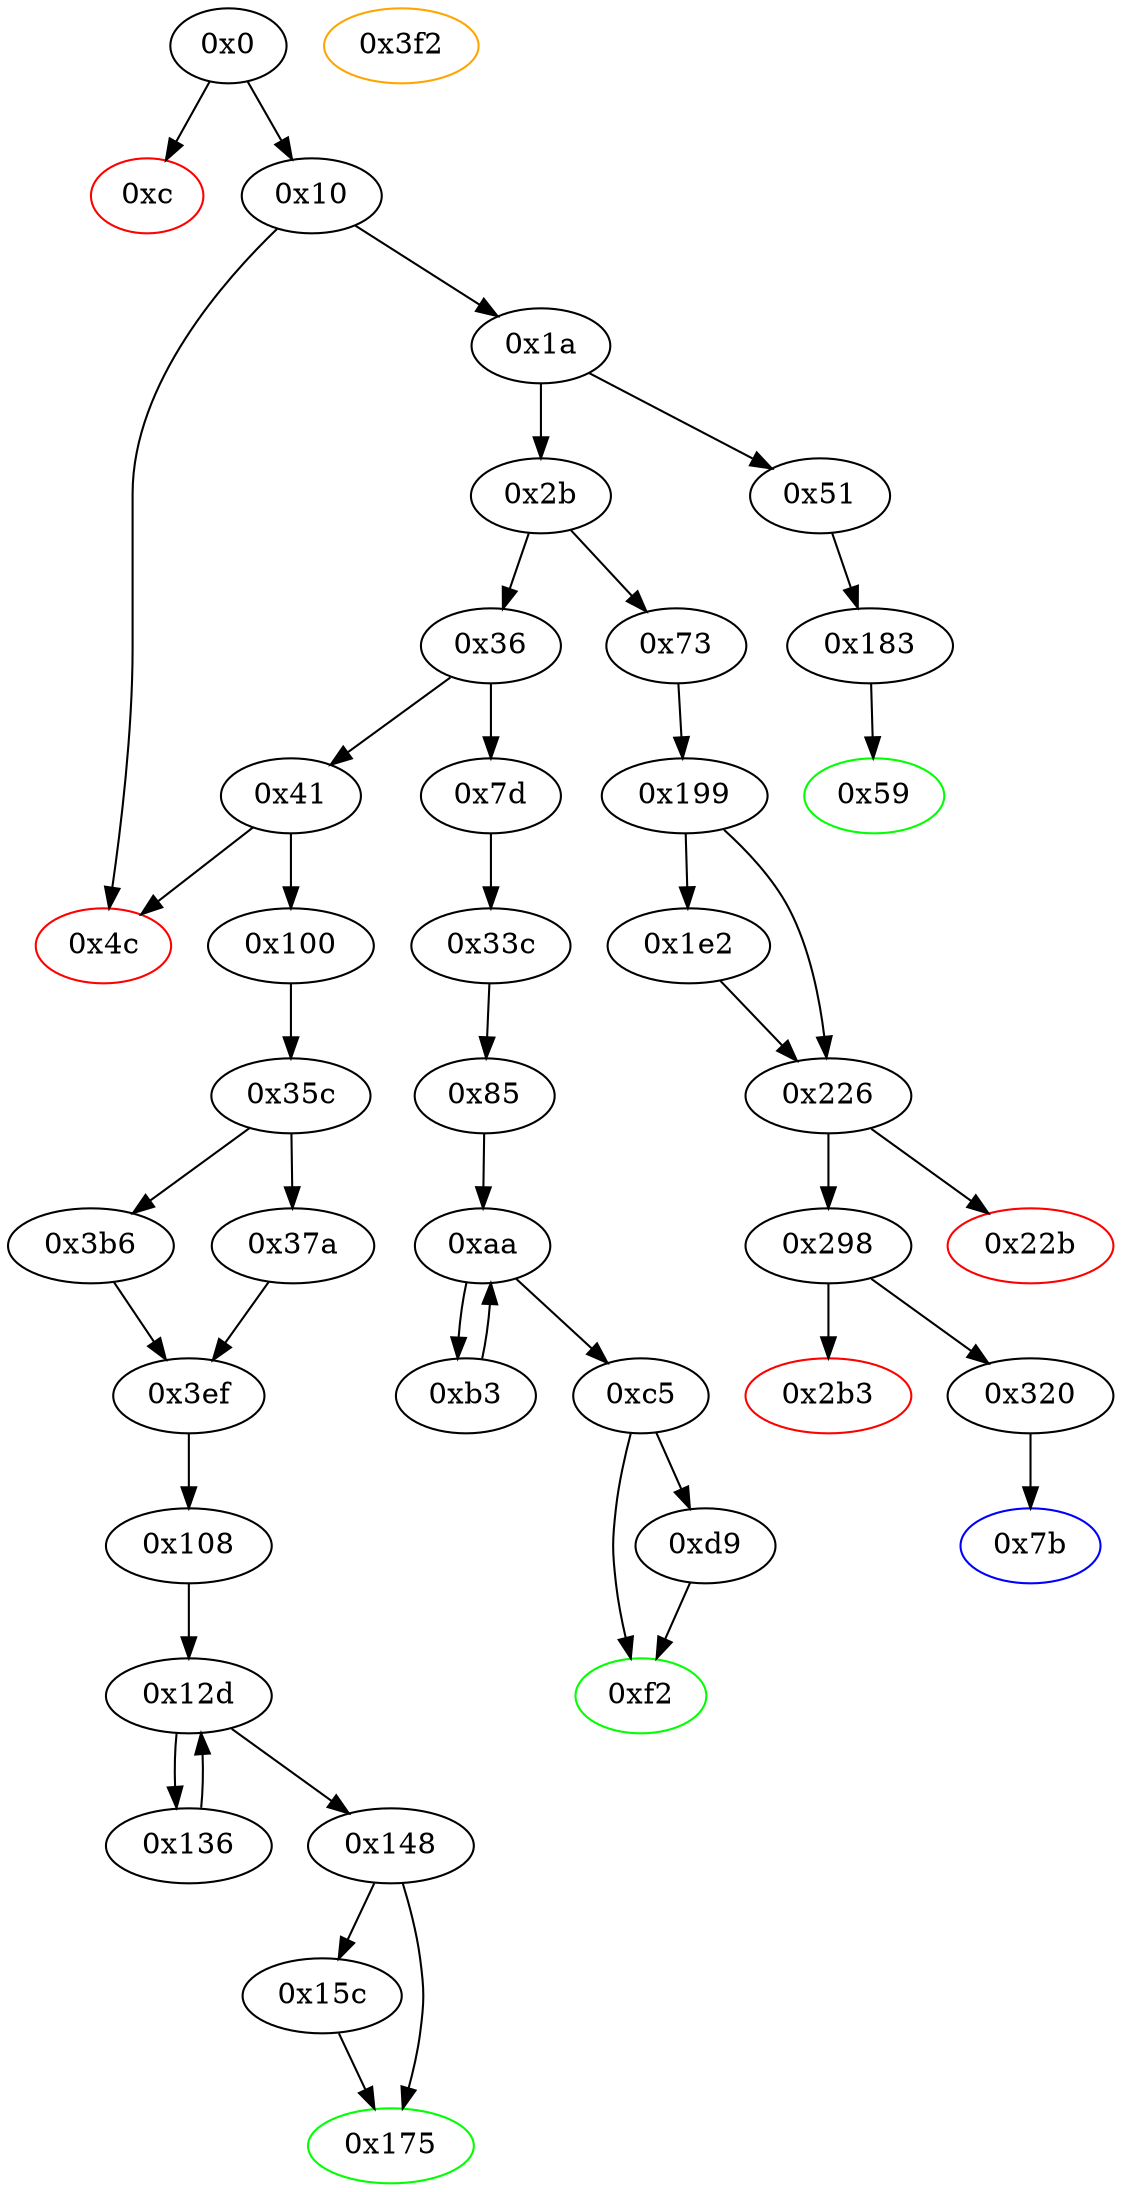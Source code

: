 strict digraph "" {
"0xd9" [fillcolor=white, id="0xd9", style=filled, tooltip="Block 0xd9\n[0xd9:0xf1]\n---\nPredecessors: [0xc5]\nSuccessors: [0xf2]\n---\n0xd9 DUP1\n0xda DUP3\n0xdb SUB\n0xdc DUP1\n0xdd MLOAD\n0xde PUSH1 0x1\n0xe0 DUP4\n0xe1 PUSH1 0x20\n0xe3 SUB\n0xe4 PUSH2 0x100\n0xe7 EXP\n0xe8 SUB\n0xe9 NOT\n0xea AND\n0xeb DUP2\n0xec MSTORE\n0xed PUSH1 0x20\n0xef ADD\n0xf0 SWAP2\n0xf1 POP\n---\n0xdb: V70 = SUB V65 V67\n0xdd: V71 = M[V70]\n0xde: V72 = 0x1\n0xe1: V73 = 0x20\n0xe3: V74 = SUB 0x20 V67\n0xe4: V75 = 0x100\n0xe7: V76 = EXP 0x100 V74\n0xe8: V77 = SUB V76 0x1\n0xe9: V78 = NOT V77\n0xea: V79 = AND V78 V71\n0xec: M[V70] = V79\n0xed: V80 = 0x20\n0xef: V81 = ADD 0x20 V70\n---\nEntry stack: [V13, V215, V45, V45, V65, V67]\nStack pops: 2\nStack additions: [V81, S0]\nExit stack: [V13, V215, V45, V45, V81, V67]\n\nDef sites:\nV13: {0x1a.0x1f}\nV215: {0x33c.0x341}\nV45: {0x85.0x88}\nV45: {0x85.0x88}\nV65: {0xc5.0xce}\nV67: {0xc5.0xd2}\n"];
"0x3ef" [fillcolor=white, id="0x3ef", style=filled, tooltip="Block 0x3ef\n[0x3ef:0x3f1]\n---\nPredecessors: [0x37a, 0x3b6]\nSuccessors: [0x108]\n---\n0x3ef JUMPDEST\n0x3f0 SWAP1\n0x3f1 JUMP\n---\n0x3ef: JUMPDEST \n0x3f1: JUMP 0x108\n---\nEntry stack: [V13, 0x108, S0]\nStack pops: 2\nStack additions: [S0]\nExit stack: [V13, S0]\n\nDef sites:\nV13: {0x1a.0x1f}\n0x108: {0x100.0x101}\nS0: {0x37a.0x37c, 0x3b6.0x3b9}\n"];
"0x51" [fillcolor=white, id="0x51", style=filled, tooltip="Block 0x51\n[0x51:0x58]\n---\nPredecessors: [0x1a]\nSuccessors: [0x183]\n---\n0x51 JUMPDEST\n0x52 PUSH2 0x59\n0x55 PUSH2 0x183\n0x58 JUMP\n---\n0x51: JUMPDEST \n0x52: V27 = 0x59\n0x55: V28 = 0x183\n0x58: JUMP 0x183\n---\nEntry stack: [V13]\nStack pops: 0\nStack additions: [0x59]\nExit stack: [V13, 0x59]\n\nDef sites:\nV13: {0x1a.0x1f}\n"];
"0x15c" [fillcolor=white, id="0x15c", style=filled, tooltip="Block 0x15c\n[0x15c:0x174]\n---\nPredecessors: [0x148]\nSuccessors: [0x175]\n---\n0x15c DUP1\n0x15d DUP3\n0x15e SUB\n0x15f DUP1\n0x160 MLOAD\n0x161 PUSH1 0x1\n0x163 DUP4\n0x164 PUSH1 0x20\n0x166 SUB\n0x167 PUSH2 0x100\n0x16a EXP\n0x16b SUB\n0x16c NOT\n0x16d AND\n0x16e DUP2\n0x16f MSTORE\n0x170 PUSH1 0x20\n0x172 ADD\n0x173 SWAP2\n0x174 POP\n---\n0x15e: V113 = SUB V108 V110\n0x160: V114 = M[V113]\n0x161: V115 = 0x1\n0x164: V116 = 0x20\n0x166: V117 = SUB 0x20 V110\n0x167: V118 = 0x100\n0x16a: V119 = EXP 0x100 V117\n0x16b: V120 = SUB V119 0x1\n0x16c: V121 = NOT V120\n0x16d: V122 = AND V121 V114\n0x16f: M[V113] = V122\n0x170: V123 = 0x20\n0x172: V124 = ADD 0x20 V113\n---\nEntry stack: [V13, S4, V88, V88, V108, V110]\nStack pops: 2\nStack additions: [V124, S0]\nExit stack: [V13, S4, V88, V88, V124, V110]\n\nDef sites:\nV13: {0x1a.0x1f}\nS4: {0x37a.0x37c, 0x3b6.0x3b9}\nV88: {0x108.0x10b}\nV88: {0x108.0x10b}\nV108: {0x148.0x151}\nV110: {0x148.0x155}\n"];
"0x175" [color=green, fillcolor=white, id="0x175", style=filled, tooltip="Block 0x175\n[0x175:0x182]\n---\nPredecessors: [0x148, 0x15c]\nSuccessors: []\n---\n0x175 JUMPDEST\n0x176 POP\n0x177 SWAP3\n0x178 POP\n0x179 POP\n0x17a POP\n0x17b PUSH1 0x40\n0x17d MLOAD\n0x17e DUP1\n0x17f SWAP2\n0x180 SUB\n0x181 SWAP1\n0x182 RETURN\n---\n0x175: JUMPDEST \n0x17b: V125 = 0x40\n0x17d: V126 = M[0x40]\n0x180: V127 = SUB S1 V126\n0x182: RETURN V126 V127\n---\nEntry stack: [V13, S4, V88, V88, S1, V110]\nStack pops: 5\nStack additions: []\nExit stack: [V13]\n\nDef sites:\nV13: {0x1a.0x1f}\nS4: {0x37a.0x37c, 0x3b6.0x3b9}\nV88: {0x108.0x10b}\nV88: {0x108.0x10b}\nS1: {0x148.0x151, 0x15c.0x172}\nV110: {0x148.0x155}\n"];
"0x108" [fillcolor=white, id="0x108", style=filled, tooltip="Block 0x108\n[0x108:0x12c]\n---\nPredecessors: [0x3ef]\nSuccessors: [0x12d]\n---\n0x108 JUMPDEST\n0x109 PUSH1 0x40\n0x10b MLOAD\n0x10c DUP1\n0x10d DUP1\n0x10e PUSH1 0x20\n0x110 ADD\n0x111 DUP3\n0x112 DUP2\n0x113 SUB\n0x114 DUP3\n0x115 MSTORE\n0x116 DUP4\n0x117 DUP2\n0x118 DUP2\n0x119 MLOAD\n0x11a DUP2\n0x11b MSTORE\n0x11c PUSH1 0x20\n0x11e ADD\n0x11f SWAP2\n0x120 POP\n0x121 DUP1\n0x122 MLOAD\n0x123 SWAP1\n0x124 PUSH1 0x20\n0x126 ADD\n0x127 SWAP1\n0x128 DUP1\n0x129 DUP4\n0x12a DUP4\n0x12b PUSH1 0x0\n---\n0x108: JUMPDEST \n0x109: V87 = 0x40\n0x10b: V88 = M[0x40]\n0x10e: V89 = 0x20\n0x110: V90 = ADD 0x20 V88\n0x113: V91 = SUB V90 V88\n0x115: M[V88] = V91\n0x119: V92 = M[S0]\n0x11b: M[V90] = V92\n0x11c: V93 = 0x20\n0x11e: V94 = ADD 0x20 V90\n0x122: V95 = M[S0]\n0x124: V96 = 0x20\n0x126: V97 = ADD 0x20 S0\n0x12b: V98 = 0x0\n---\nEntry stack: [V13, S0]\nStack pops: 1\nStack additions: [S0, V88, V88, V94, V97, V95, V95, V94, V97, 0x0]\nExit stack: [V13, S0, V88, V88, V94, V97, V95, V95, V94, V97, 0x0]\n\nDef sites:\nV13: {0x1a.0x1f}\nS0: {0x37a.0x37c, 0x3b6.0x3b9}\n"];
"0x320" [fillcolor=white, id="0x320", style=filled, tooltip="Block 0x320\n[0x320:0x33b]\n---\nPredecessors: [0x298]\nSuccessors: [0x7b]\n---\n0x320 JUMPDEST\n0x321 PUSH1 0x0\n0x323 DUP1\n0x324 PUSH1 0x0\n0x326 PUSH2 0x100\n0x329 EXP\n0x32a DUP2\n0x32b SLOAD\n0x32c DUP2\n0x32d PUSH1 0xff\n0x32f MUL\n0x330 NOT\n0x331 AND\n0x332 SWAP1\n0x333 DUP4\n0x334 ISZERO\n0x335 ISZERO\n0x336 MUL\n0x337 OR\n0x338 SWAP1\n0x339 SSTORE\n0x33a POP\n0x33b JUMP\n---\n0x320: JUMPDEST \n0x321: V200 = 0x0\n0x324: V201 = 0x0\n0x326: V202 = 0x100\n0x329: V203 = EXP 0x100 0x0\n0x32b: V204 = S[0x0]\n0x32d: V205 = 0xff\n0x32f: V206 = MUL 0xff 0x1\n0x330: V207 = NOT 0xff\n0x331: V208 = AND 0xffffffffffffffffffffffffffffffffffffffffffffffffffffffffffffff00 V204\n0x334: V209 = ISZERO 0x0\n0x335: V210 = ISZERO 0x1\n0x336: V211 = MUL 0x0 0x1\n0x337: V212 = OR 0x0 V208\n0x339: S[0x0] = V212\n0x33b: JUMP 0x7b\n---\nEntry stack: [V13, 0x7b]\nStack pops: 1\nStack additions: []\nExit stack: [V13]\n\nDef sites:\nV13: {0x1a.0x1f}\n0x7b: {0x73.0x74}\n"];
"0x59" [color=green, fillcolor=white, id="0x59", style=filled, tooltip="Block 0x59\n[0x59:0x72]\n---\nPredecessors: [0x183]\nSuccessors: []\n---\n0x59 JUMPDEST\n0x5a PUSH1 0x40\n0x5c MLOAD\n0x5d DUP1\n0x5e DUP3\n0x5f ISZERO\n0x60 ISZERO\n0x61 ISZERO\n0x62 ISZERO\n0x63 DUP2\n0x64 MSTORE\n0x65 PUSH1 0x20\n0x67 ADD\n0x68 SWAP2\n0x69 POP\n0x6a POP\n0x6b PUSH1 0x40\n0x6d MLOAD\n0x6e DUP1\n0x6f SWAP2\n0x70 SUB\n0x71 SWAP1\n0x72 RETURN\n---\n0x59: JUMPDEST \n0x5a: V29 = 0x40\n0x5c: V30 = M[0x40]\n0x5f: V31 = ISZERO V135\n0x60: V32 = ISZERO V31\n0x61: V33 = ISZERO V32\n0x62: V34 = ISZERO V33\n0x64: M[V30] = V34\n0x65: V35 = 0x20\n0x67: V36 = ADD 0x20 V30\n0x6b: V37 = 0x40\n0x6d: V38 = M[0x40]\n0x70: V39 = SUB V36 V38\n0x72: RETURN V38 V39\n---\nEntry stack: [V13, V135]\nStack pops: 1\nStack additions: []\nExit stack: [V13]\n\nDef sites:\nV13: {0x1a.0x1f}\nV135: {0x183.0x194}\n"];
"0x183" [fillcolor=white, id="0x183", style=filled, tooltip="Block 0x183\n[0x183:0x198]\n---\nPredecessors: [0x51]\nSuccessors: [0x59]\n---\n0x183 JUMPDEST\n0x184 PUSH1 0x0\n0x186 DUP1\n0x187 PUSH1 0x0\n0x189 SWAP1\n0x18a SLOAD\n0x18b SWAP1\n0x18c PUSH2 0x100\n0x18f EXP\n0x190 SWAP1\n0x191 DIV\n0x192 PUSH1 0xff\n0x194 AND\n0x195 SWAP1\n0x196 POP\n0x197 SWAP1\n0x198 JUMP\n---\n0x183: JUMPDEST \n0x184: V128 = 0x0\n0x187: V129 = 0x0\n0x18a: V130 = S[0x0]\n0x18c: V131 = 0x100\n0x18f: V132 = EXP 0x100 0x0\n0x191: V133 = DIV V130 0x1\n0x192: V134 = 0xff\n0x194: V135 = AND 0xff V133\n0x198: JUMP 0x59\n---\nEntry stack: [V13, 0x59]\nStack pops: 1\nStack additions: [V135]\nExit stack: [V13, V135]\n\nDef sites:\nV13: {0x1a.0x1f}\n0x59: {0x51.0x52}\n"];
"0x73" [fillcolor=white, id="0x73", style=filled, tooltip="Block 0x73\n[0x73:0x7a]\n---\nPredecessors: [0x2b]\nSuccessors: [0x199]\n---\n0x73 JUMPDEST\n0x74 PUSH2 0x7b\n0x77 PUSH2 0x199\n0x7a JUMP\n---\n0x73: JUMPDEST \n0x74: V40 = 0x7b\n0x77: V41 = 0x199\n0x7a: JUMP 0x199\n---\nEntry stack: [V13]\nStack pops: 0\nStack additions: [0x7b]\nExit stack: [V13, 0x7b]\n\nDef sites:\nV13: {0x1a.0x1f}\n"];
"0x35c" [fillcolor=white, id="0x35c", style=filled, tooltip="Block 0x35c\n[0x35c:0x379]\n---\nPredecessors: [0x100]\nSuccessors: [0x37a, 0x3b6]\n---\n0x35c JUMPDEST\n0x35d PUSH1 0x60\n0x35f PUSH1 0x0\n0x361 ISZERO\n0x362 ISZERO\n0x363 PUSH1 0x0\n0x365 DUP1\n0x366 SWAP1\n0x367 SLOAD\n0x368 SWAP1\n0x369 PUSH2 0x100\n0x36c EXP\n0x36d SWAP1\n0x36e DIV\n0x36f PUSH1 0xff\n0x371 AND\n0x372 ISZERO\n0x373 ISZERO\n0x374 EQ\n0x375 ISZERO\n0x376 PUSH2 0x3b6\n0x379 JUMPI\n---\n0x35c: JUMPDEST \n0x35d: V224 = 0x60\n0x35f: V225 = 0x0\n0x361: V226 = ISZERO 0x0\n0x362: V227 = ISZERO 0x1\n0x363: V228 = 0x0\n0x367: V229 = S[0x0]\n0x369: V230 = 0x100\n0x36c: V231 = EXP 0x100 0x0\n0x36e: V232 = DIV V229 0x1\n0x36f: V233 = 0xff\n0x371: V234 = AND 0xff V232\n0x372: V235 = ISZERO V234\n0x373: V236 = ISZERO V235\n0x374: V237 = EQ V236 0x0\n0x375: V238 = ISZERO V237\n0x376: V239 = 0x3b6\n0x379: JUMPI 0x3b6 V238\n---\nEntry stack: [V13, 0x108]\nStack pops: 0\nStack additions: [0x60]\nExit stack: [V13, 0x108, 0x60]\n\nDef sites:\nV13: {0x1a.0x1f}\n0x108: {0x100.0x101}\n"];
"0xaa" [fillcolor=white, id="0xaa", style=filled, tooltip="Block 0xaa\n[0xaa:0xb2]\n---\nPredecessors: [0x85, 0xb3]\nSuccessors: [0xb3, 0xc5]\n---\n0xaa JUMPDEST\n0xab DUP4\n0xac DUP2\n0xad LT\n0xae ISZERO\n0xaf PUSH2 0xc5\n0xb2 JUMPI\n---\n0xaa: JUMPDEST \n0xad: V56 = LT S0 V52\n0xae: V57 = ISZERO V56\n0xaf: V58 = 0xc5\n0xb2: JUMPI 0xc5 V57\n---\nEntry stack: [V13, V215, V45, V45, V51, V54, V52, V52, V51, V54, S0]\nStack pops: 4\nStack additions: [S3, S2, S1, S0]\nExit stack: [V13, V215, V45, V45, V51, V54, V52, V52, V51, V54, S0]\n\nDef sites:\nV13: {0x1a.0x1f}\nV215: {0x33c.0x341}\nV45: {0x85.0x88}\nV45: {0x85.0x88}\nV51: {0x85.0x9b}\nV54: {0x85.0xa3}\nV52: {0x85.0x9f}\nV52: {0x85.0x9f}\nV51: {0x85.0x9b}\nV54: {0x85.0xa3}\nS0: {0xb3.0xbe, 0x85.0xa8}\n"];
"0xc" [color=red, fillcolor=white, id="0xc", style=filled, tooltip="Block 0xc\n[0xc:0xf]\n---\nPredecessors: [0x0]\nSuccessors: []\n---\n0xc PUSH1 0x0\n0xe DUP1\n0xf REVERT\n---\n0xc: V5 = 0x0\n0xf: REVERT 0x0 0x0\n---\nEntry stack: [V2]\nStack pops: 0\nStack additions: []\nExit stack: [V2]\n\nDef sites:\nV2: {0x0.0x5}\n"];
"0x10" [fillcolor=white, id="0x10", style=filled, tooltip="Block 0x10\n[0x10:0x19]\n---\nPredecessors: [0x0]\nSuccessors: [0x1a, 0x4c]\n---\n0x10 JUMPDEST\n0x11 POP\n0x12 PUSH1 0x4\n0x14 CALLDATASIZE\n0x15 LT\n0x16 PUSH2 0x4c\n0x19 JUMPI\n---\n0x10: JUMPDEST \n0x12: V6 = 0x4\n0x14: V7 = CALLDATASIZE\n0x15: V8 = LT V7 0x4\n0x16: V9 = 0x4c\n0x19: JUMPI 0x4c V8\n---\nEntry stack: [V2]\nStack pops: 1\nStack additions: []\nExit stack: []\n\nDef sites:\nV2: {0x0.0x5}\n"];
"0x7b" [color=blue, fillcolor=white, id="0x7b", style=filled, tooltip="Block 0x7b\n[0x7b:0x7c]\n---\nPredecessors: [0x320]\nSuccessors: []\n---\n0x7b JUMPDEST\n0x7c STOP\n---\n0x7b: JUMPDEST \n0x7c: STOP \n---\nEntry stack: [V13]\nStack pops: 0\nStack additions: []\nExit stack: [V13]\n\nDef sites:\nV13: {0x1a.0x1f}\n"];
"0x148" [fillcolor=white, id="0x148", style=filled, tooltip="Block 0x148\n[0x148:0x15b]\n---\nPredecessors: [0x12d]\nSuccessors: [0x15c, 0x175]\n---\n0x148 JUMPDEST\n0x149 POP\n0x14a POP\n0x14b POP\n0x14c POP\n0x14d SWAP1\n0x14e POP\n0x14f SWAP1\n0x150 DUP2\n0x151 ADD\n0x152 SWAP1\n0x153 PUSH1 0x1f\n0x155 AND\n0x156 DUP1\n0x157 ISZERO\n0x158 PUSH2 0x175\n0x15b JUMPI\n---\n0x148: JUMPDEST \n0x151: V108 = ADD V95 V94\n0x153: V109 = 0x1f\n0x155: V110 = AND 0x1f V95\n0x157: V111 = ISZERO V110\n0x158: V112 = 0x175\n0x15b: JUMPI 0x175 V111\n---\nEntry stack: [V13, S9, V88, V88, V94, V97, V95, V95, V94, V97, S0]\nStack pops: 7\nStack additions: [V108, V110]\nExit stack: [V13, S9, V88, V88, V108, V110]\n\nDef sites:\nV13: {0x1a.0x1f}\nS9: {0x37a.0x37c, 0x3b6.0x3b9}\nV88: {0x108.0x10b}\nV88: {0x108.0x10b}\nV94: {0x108.0x11e}\nV97: {0x108.0x126}\nV95: {0x108.0x122}\nV95: {0x108.0x122}\nV94: {0x108.0x11e}\nV97: {0x108.0x126}\nS0: {0x108.0x12b, 0x136.0x141}\n"];
"0xc5" [fillcolor=white, id="0xc5", style=filled, tooltip="Block 0xc5\n[0xc5:0xd8]\n---\nPredecessors: [0xaa]\nSuccessors: [0xd9, 0xf2]\n---\n0xc5 JUMPDEST\n0xc6 POP\n0xc7 POP\n0xc8 POP\n0xc9 POP\n0xca SWAP1\n0xcb POP\n0xcc SWAP1\n0xcd DUP2\n0xce ADD\n0xcf SWAP1\n0xd0 PUSH1 0x1f\n0xd2 AND\n0xd3 DUP1\n0xd4 ISZERO\n0xd5 PUSH2 0xf2\n0xd8 JUMPI\n---\n0xc5: JUMPDEST \n0xce: V65 = ADD V52 V51\n0xd0: V66 = 0x1f\n0xd2: V67 = AND 0x1f V52\n0xd4: V68 = ISZERO V67\n0xd5: V69 = 0xf2\n0xd8: JUMPI 0xf2 V68\n---\nEntry stack: [V13, V215, V45, V45, V51, V54, V52, V52, V51, V54, S0]\nStack pops: 7\nStack additions: [V65, V67]\nExit stack: [V13, V215, V45, V45, V65, V67]\n\nDef sites:\nV13: {0x1a.0x1f}\nV215: {0x33c.0x341}\nV45: {0x85.0x88}\nV45: {0x85.0x88}\nV51: {0x85.0x9b}\nV54: {0x85.0xa3}\nV52: {0x85.0x9f}\nV52: {0x85.0x9f}\nV51: {0x85.0x9b}\nV54: {0x85.0xa3}\nS0: {0xb3.0xbe, 0x85.0xa8}\n"];
"0x100" [fillcolor=white, id="0x100", style=filled, tooltip="Block 0x100\n[0x100:0x107]\n---\nPredecessors: [0x41]\nSuccessors: [0x35c]\n---\n0x100 JUMPDEST\n0x101 PUSH2 0x108\n0x104 PUSH2 0x35c\n0x107 JUMP\n---\n0x100: JUMPDEST \n0x101: V85 = 0x108\n0x104: V86 = 0x35c\n0x107: JUMP 0x35c\n---\nEntry stack: [V13]\nStack pops: 0\nStack additions: [0x108]\nExit stack: [V13, 0x108]\n\nDef sites:\nV13: {0x1a.0x1f}\n"];
"0x22b" [color=red, fillcolor=white, id="0x22b", style=filled, tooltip="Block 0x22b\n[0x22b:0x297]\n---\nPredecessors: [0x226]\nSuccessors: []\n---\n0x22b PUSH1 0x40\n0x22d MLOAD\n0x22e PUSH32 0x8c379a000000000000000000000000000000000000000000000000000000000\n0x24f DUP2\n0x250 MSTORE\n0x251 PUSH1 0x4\n0x253 ADD\n0x254 DUP1\n0x255 DUP1\n0x256 PUSH1 0x20\n0x258 ADD\n0x259 DUP3\n0x25a DUP2\n0x25b SUB\n0x25c DUP3\n0x25d MSTORE\n0x25e PUSH1 0x18\n0x260 DUP2\n0x261 MSTORE\n0x262 PUSH1 0x20\n0x264 ADD\n0x265 DUP1\n0x266 PUSH32 0x63616c6c6572206e6f7420726f7373206f7220616d65656e0000000000000000\n0x287 DUP2\n0x288 MSTORE\n0x289 POP\n0x28a PUSH1 0x20\n0x28c ADD\n0x28d SWAP2\n0x28e POP\n0x28f POP\n0x290 PUSH1 0x40\n0x292 MLOAD\n0x293 DUP1\n0x294 SWAP2\n0x295 SUB\n0x296 SWAP1\n0x297 REVERT\n---\n0x22b: V152 = 0x40\n0x22d: V153 = M[0x40]\n0x22e: V154 = 0x8c379a000000000000000000000000000000000000000000000000000000000\n0x250: M[V153] = 0x8c379a000000000000000000000000000000000000000000000000000000000\n0x251: V155 = 0x4\n0x253: V156 = ADD 0x4 V153\n0x256: V157 = 0x20\n0x258: V158 = ADD 0x20 V156\n0x25b: V159 = SUB V158 V156\n0x25d: M[V156] = V159\n0x25e: V160 = 0x18\n0x261: M[V158] = 0x18\n0x262: V161 = 0x20\n0x264: V162 = ADD 0x20 V158\n0x266: V163 = 0x63616c6c6572206e6f7420726f7373206f7220616d65656e0000000000000000\n0x288: M[V162] = 0x63616c6c6572206e6f7420726f7373206f7220616d65656e0000000000000000\n0x28a: V164 = 0x20\n0x28c: V165 = ADD 0x20 V162\n0x290: V166 = 0x40\n0x292: V167 = M[0x40]\n0x295: V168 = SUB V165 V167\n0x297: REVERT V167 V168\n---\nEntry stack: [V13, 0x7b]\nStack pops: 0\nStack additions: []\nExit stack: [V13, 0x7b]\n\nDef sites:\nV13: {0x1a.0x1f}\n0x7b: {0x73.0x74}\n"];
"0x7d" [fillcolor=white, id="0x7d", style=filled, tooltip="Block 0x7d\n[0x7d:0x84]\n---\nPredecessors: [0x36]\nSuccessors: [0x33c]\n---\n0x7d JUMPDEST\n0x7e PUSH2 0x85\n0x81 PUSH2 0x33c\n0x84 JUMP\n---\n0x7d: JUMPDEST \n0x7e: V42 = 0x85\n0x81: V43 = 0x33c\n0x84: JUMP 0x33c\n---\nEntry stack: [V13]\nStack pops: 0\nStack additions: [0x85]\nExit stack: [V13, 0x85]\n\nDef sites:\nV13: {0x1a.0x1f}\n"];
"0xf2" [color=green, fillcolor=white, id="0xf2", style=filled, tooltip="Block 0xf2\n[0xf2:0xff]\n---\nPredecessors: [0xc5, 0xd9]\nSuccessors: []\n---\n0xf2 JUMPDEST\n0xf3 POP\n0xf4 SWAP3\n0xf5 POP\n0xf6 POP\n0xf7 POP\n0xf8 PUSH1 0x40\n0xfa MLOAD\n0xfb DUP1\n0xfc SWAP2\n0xfd SUB\n0xfe SWAP1\n0xff RETURN\n---\n0xf2: JUMPDEST \n0xf8: V82 = 0x40\n0xfa: V83 = M[0x40]\n0xfd: V84 = SUB S1 V83\n0xff: RETURN V83 V84\n---\nEntry stack: [V13, V215, V45, V45, S1, V67]\nStack pops: 5\nStack additions: []\nExit stack: [V13]\n\nDef sites:\nV13: {0x1a.0x1f}\nV215: {0x33c.0x341}\nV45: {0x85.0x88}\nV45: {0x85.0x88}\nS1: {0xd9.0xef, 0xc5.0xce}\nV67: {0xc5.0xd2}\n"];
"0x2b" [fillcolor=white, id="0x2b", style=filled, tooltip="Block 0x2b\n[0x2b:0x35]\n---\nPredecessors: [0x1a]\nSuccessors: [0x36, 0x73]\n---\n0x2b DUP1\n0x2c PUSH4 0x787d5225\n0x31 EQ\n0x32 PUSH2 0x73\n0x35 JUMPI\n---\n0x2c: V17 = 0x787d5225\n0x31: V18 = EQ 0x787d5225 V13\n0x32: V19 = 0x73\n0x35: JUMPI 0x73 V18\n---\nEntry stack: [V13]\nStack pops: 1\nStack additions: [S0]\nExit stack: [V13]\n\nDef sites:\nV13: {0x1a.0x1f}\n"];
"0x85" [fillcolor=white, id="0x85", style=filled, tooltip="Block 0x85\n[0x85:0xa9]\n---\nPredecessors: [0x33c]\nSuccessors: [0xaa]\n---\n0x85 JUMPDEST\n0x86 PUSH1 0x40\n0x88 MLOAD\n0x89 DUP1\n0x8a DUP1\n0x8b PUSH1 0x20\n0x8d ADD\n0x8e DUP3\n0x8f DUP2\n0x90 SUB\n0x91 DUP3\n0x92 MSTORE\n0x93 DUP4\n0x94 DUP2\n0x95 DUP2\n0x96 MLOAD\n0x97 DUP2\n0x98 MSTORE\n0x99 PUSH1 0x20\n0x9b ADD\n0x9c SWAP2\n0x9d POP\n0x9e DUP1\n0x9f MLOAD\n0xa0 SWAP1\n0xa1 PUSH1 0x20\n0xa3 ADD\n0xa4 SWAP1\n0xa5 DUP1\n0xa6 DUP4\n0xa7 DUP4\n0xa8 PUSH1 0x0\n---\n0x85: JUMPDEST \n0x86: V44 = 0x40\n0x88: V45 = M[0x40]\n0x8b: V46 = 0x20\n0x8d: V47 = ADD 0x20 V45\n0x90: V48 = SUB V47 V45\n0x92: M[V45] = V48\n0x96: V49 = M[V215]\n0x98: M[V47] = V49\n0x99: V50 = 0x20\n0x9b: V51 = ADD 0x20 V47\n0x9f: V52 = M[V215]\n0xa1: V53 = 0x20\n0xa3: V54 = ADD 0x20 V215\n0xa8: V55 = 0x0\n---\nEntry stack: [V13, V215]\nStack pops: 1\nStack additions: [S0, V45, V45, V51, V54, V52, V52, V51, V54, 0x0]\nExit stack: [V13, V215, V45, V45, V51, V54, V52, V52, V51, V54, 0x0]\n\nDef sites:\nV13: {0x1a.0x1f}\nV215: {0x33c.0x341}\n"];
"0x4c" [color=red, fillcolor=white, id="0x4c", style=filled, tooltip="Block 0x4c\n[0x4c:0x50]\n---\nPredecessors: [0x10, 0x41]\nSuccessors: []\n---\n0x4c JUMPDEST\n0x4d PUSH1 0x0\n0x4f DUP1\n0x50 REVERT\n---\n0x4c: JUMPDEST \n0x4d: V26 = 0x0\n0x50: REVERT 0x0 0x0\n---\nEntry stack: [V13]\nStack pops: 0\nStack additions: []\nExit stack: [V13]\n\nDef sites:\nV13: {0x1a.0x1f}\n"];
"0x3b6" [fillcolor=white, id="0x3b6", style=filled, tooltip="Block 0x3b6\n[0x3b6:0x3ee]\n---\nPredecessors: [0x35c]\nSuccessors: [0x3ef]\n---\n0x3b6 JUMPDEST\n0x3b7 PUSH1 0x40\n0x3b9 MLOAD\n0x3ba DUP1\n0x3bb PUSH1 0x40\n0x3bd ADD\n0x3be PUSH1 0x40\n0x3c0 MSTORE\n0x3c1 DUP1\n0x3c2 PUSH1 0x5\n0x3c4 DUP2\n0x3c5 MSTORE\n0x3c6 PUSH1 0x20\n0x3c8 ADD\n0x3c9 PUSH32 0x7368616d65000000000000000000000000000000000000000000000000000000\n0x3ea DUP2\n0x3eb MSTORE\n0x3ec POP\n0x3ed SWAP1\n0x3ee POP\n---\n0x3b6: JUMPDEST \n0x3b7: V250 = 0x40\n0x3b9: V251 = M[0x40]\n0x3bb: V252 = 0x40\n0x3bd: V253 = ADD 0x40 V251\n0x3be: V254 = 0x40\n0x3c0: M[0x40] = V253\n0x3c2: V255 = 0x5\n0x3c5: M[V251] = 0x5\n0x3c6: V256 = 0x20\n0x3c8: V257 = ADD 0x20 V251\n0x3c9: V258 = 0x7368616d65000000000000000000000000000000000000000000000000000000\n0x3eb: M[V257] = 0x7368616d65000000000000000000000000000000000000000000000000000000\n---\nEntry stack: [V13, 0x108, 0x60]\nStack pops: 1\nStack additions: [V251]\nExit stack: [V13, 0x108, V251]\n\nDef sites:\nV13: {0x1a.0x1f}\n0x108: {0x100.0x101}\n0x60: {0x35c.0x35d}\n"];
"0x36" [fillcolor=white, id="0x36", style=filled, tooltip="Block 0x36\n[0x36:0x40]\n---\nPredecessors: [0x2b]\nSuccessors: [0x41, 0x7d]\n---\n0x36 DUP1\n0x37 PUSH4 0xd0496d6a\n0x3c EQ\n0x3d PUSH2 0x7d\n0x40 JUMPI\n---\n0x37: V20 = 0xd0496d6a\n0x3c: V21 = EQ 0xd0496d6a V13\n0x3d: V22 = 0x7d\n0x40: JUMPI 0x7d V21\n---\nEntry stack: [V13]\nStack pops: 1\nStack additions: [S0]\nExit stack: [V13]\n\nDef sites:\nV13: {0x1a.0x1f}\n"];
"0x33c" [fillcolor=white, id="0x33c", style=filled, tooltip="Block 0x33c\n[0x33c:0x35b]\n---\nPredecessors: [0x7d]\nSuccessors: [0x85]\n---\n0x33c JUMPDEST\n0x33d PUSH1 0x60\n0x33f PUSH1 0x40\n0x341 MLOAD\n0x342 DUP1\n0x343 PUSH1 0x80\n0x345 ADD\n0x346 PUSH1 0x40\n0x348 MSTORE\n0x349 DUP1\n0x34a PUSH1 0x42\n0x34c DUP2\n0x34d MSTORE\n0x34e PUSH1 0x20\n0x350 ADD\n0x351 PUSH2 0x3f3\n0x354 PUSH1 0x42\n0x356 SWAP2\n0x357 CODECOPY\n0x358 SWAP1\n0x359 POP\n0x35a SWAP1\n0x35b JUMP\n---\n0x33c: JUMPDEST \n0x33d: V213 = 0x60\n0x33f: V214 = 0x40\n0x341: V215 = M[0x40]\n0x343: V216 = 0x80\n0x345: V217 = ADD 0x80 V215\n0x346: V218 = 0x40\n0x348: M[0x40] = V217\n0x34a: V219 = 0x42\n0x34d: M[V215] = 0x42\n0x34e: V220 = 0x20\n0x350: V221 = ADD 0x20 V215\n0x351: V222 = 0x3f3\n0x354: V223 = 0x42\n0x357: CODECOPY V221 0x3f3 0x42\n0x35b: JUMP 0x85\n---\nEntry stack: [V13, 0x85]\nStack pops: 1\nStack additions: [V215]\nExit stack: [V13, V215]\n\nDef sites:\nV13: {0x1a.0x1f}\n0x85: {0x7d.0x7e}\n"];
"0x136" [fillcolor=white, id="0x136", style=filled, tooltip="Block 0x136\n[0x136:0x147]\n---\nPredecessors: [0x12d]\nSuccessors: [0x12d]\n---\n0x136 DUP1\n0x137 DUP3\n0x138 ADD\n0x139 MLOAD\n0x13a DUP2\n0x13b DUP5\n0x13c ADD\n0x13d MSTORE\n0x13e PUSH1 0x20\n0x140 DUP2\n0x141 ADD\n0x142 SWAP1\n0x143 POP\n0x144 PUSH2 0x12d\n0x147 JUMP\n---\n0x138: V102 = ADD V97 S0\n0x139: V103 = M[V102]\n0x13c: V104 = ADD V94 S0\n0x13d: M[V104] = V103\n0x13e: V105 = 0x20\n0x141: V106 = ADD S0 0x20\n0x144: V107 = 0x12d\n0x147: JUMP 0x12d\n---\nEntry stack: [V13, S9, V88, V88, V94, V97, V95, V95, V94, V97, S0]\nStack pops: 3\nStack additions: [S2, S1, V106]\nExit stack: [V13, S9, V88, V88, V94, V97, V95, V95, V94, V97, V106]\n\nDef sites:\nV13: {0x1a.0x1f}\nS9: {0x37a.0x37c, 0x3b6.0x3b9}\nV88: {0x108.0x10b}\nV88: {0x108.0x10b}\nV94: {0x108.0x11e}\nV97: {0x108.0x126}\nV95: {0x108.0x122}\nV95: {0x108.0x122}\nV94: {0x108.0x11e}\nV97: {0x108.0x126}\nS0: {0x108.0x12b, 0x136.0x141}\n"];
"0x0" [fillcolor=white, id="0x0", style=filled, tooltip="Block 0x0\n[0x0:0xb]\n---\nPredecessors: []\nSuccessors: [0xc, 0x10]\n---\n0x0 PUSH1 0x80\n0x2 PUSH1 0x40\n0x4 MSTORE\n0x5 CALLVALUE\n0x6 DUP1\n0x7 ISZERO\n0x8 PUSH2 0x10\n0xb JUMPI\n---\n0x0: V0 = 0x80\n0x2: V1 = 0x40\n0x4: M[0x40] = 0x80\n0x5: V2 = CALLVALUE\n0x7: V3 = ISZERO V2\n0x8: V4 = 0x10\n0xb: JUMPI 0x10 V3\n---\nEntry stack: []\nStack pops: 0\nStack additions: [V2]\nExit stack: [V2]\n\nDef sites:\n"];
"0x3f2" [color=orange, fillcolor=white, id="0x3f2", style=filled, tooltip="Block 0x3f2\n[0x3f2:0x472]\n---\nPredecessors: []\nSuccessors: []\n---\n0x3f2 INVALID\n0x3f3 PUSH9 0x747470733a2f2f7477\n0x3fd PUSH10 0x747465722e636f6d2f63\n0x408 PUSH16 0x6e7472616374736c6567616c2f737461\n0x419 PUSH21 0x75732f313236373539343537383534383430303132\n0x42f CODECOPY\n0x430 EXTCODEHASH\n0x431 PUSH20 0x3d3230a265627a7a7231582035ad83e047478580\n0x446 SGT\n0x447 CREATE\n0x448 SWAP16\n0x449 MISSING 0xdb\n0x44a MISSING 0xbf\n0x44b DELEGATECALL\n0x44c MISSING 0xb7\n0x44d REVERT\n0x44e DUP13\n0x44f SWAP12\n0x450 MISSING 0x48\n0x451 CALLVALUE\n0x452 AND\n0x453 PUSH31 0x866ea6657617dbcee50c64736f6c63430005110032\n---\n0x3f2: INVALID \n0x3f3: V259 = 0x747470733a2f2f7477\n0x3fd: V260 = 0x747465722e636f6d2f63\n0x408: V261 = 0x6e7472616374736c6567616c2f737461\n0x419: V262 = 0x75732f313236373539343537383534383430303132\n0x42f: CODECOPY 0x75732f313236373539343537383534383430303132 0x6e7472616374736c6567616c2f737461 0x747465722e636f6d2f63\n0x430: V263 = EXTCODEHASH 0x747470733a2f2f7477\n0x431: V264 = 0x3d3230a265627a7a7231582035ad83e047478580\n0x446: V265 = SGT 0x3d3230a265627a7a7231582035ad83e047478580 V263\n0x447: V266 = CREATE V265 S0 S1\n0x449: MISSING 0xdb\n0x44a: MISSING 0xbf\n0x44b: V267 = DELEGATECALL S0 S1 S2 S3 S4 S5\n0x44c: MISSING 0xb7\n0x44d: REVERT S0 S1\n0x450: MISSING 0x48\n0x451: V268 = CALLVALUE\n0x452: V269 = AND V268 S0\n0x453: V270 = 0x866ea6657617dbcee50c64736f6c63430005110032\n---\nEntry stack: []\nStack pops: 0\nStack additions: [S17, S2, S3, S4, S5, S6, S7, S8, S9, S10, S11, S12, S13, S14, S15, S16, V266, V267, S11, S0, S1, S2, S3, S4, S5, S6, S7, S8, S9, S10, S12, S12, 0x866ea6657617dbcee50c64736f6c63430005110032, V269]\nExit stack: []\n\nDef sites:\n"];
"0x37a" [fillcolor=white, id="0x37a", style=filled, tooltip="Block 0x37a\n[0x37a:0x3b5]\n---\nPredecessors: [0x35c]\nSuccessors: [0x3ef]\n---\n0x37a PUSH1 0x40\n0x37c MLOAD\n0x37d DUP1\n0x37e PUSH1 0x40\n0x380 ADD\n0x381 PUSH1 0x40\n0x383 MSTORE\n0x384 DUP1\n0x385 PUSH1 0x5\n0x387 DUP2\n0x388 MSTORE\n0x389 PUSH1 0x20\n0x38b ADD\n0x38c PUSH32 0x6b75646f73000000000000000000000000000000000000000000000000000000\n0x3ad DUP2\n0x3ae MSTORE\n0x3af POP\n0x3b0 SWAP1\n0x3b1 POP\n0x3b2 PUSH2 0x3ef\n0x3b5 JUMP\n---\n0x37a: V240 = 0x40\n0x37c: V241 = M[0x40]\n0x37e: V242 = 0x40\n0x380: V243 = ADD 0x40 V241\n0x381: V244 = 0x40\n0x383: M[0x40] = V243\n0x385: V245 = 0x5\n0x388: M[V241] = 0x5\n0x389: V246 = 0x20\n0x38b: V247 = ADD 0x20 V241\n0x38c: V248 = 0x6b75646f73000000000000000000000000000000000000000000000000000000\n0x3ae: M[V247] = 0x6b75646f73000000000000000000000000000000000000000000000000000000\n0x3b2: V249 = 0x3ef\n0x3b5: JUMP 0x3ef\n---\nEntry stack: [V13, 0x108, 0x60]\nStack pops: 1\nStack additions: [V241]\nExit stack: [V13, 0x108, V241]\n\nDef sites:\nV13: {0x1a.0x1f}\n0x108: {0x100.0x101}\n0x60: {0x35c.0x35d}\n"];
"0x226" [fillcolor=white, id="0x226", style=filled, tooltip="Block 0x226\n[0x226:0x22a]\n---\nPredecessors: [0x199, 0x1e2]\nSuccessors: [0x22b, 0x298]\n---\n0x226 JUMPDEST\n0x227 PUSH2 0x298\n0x22a JUMPI\n---\n0x226: JUMPDEST \n0x227: V151 = 0x298\n0x22a: JUMPI 0x298 S0\n---\nEntry stack: [V13, 0x7b, S0]\nStack pops: 1\nStack additions: []\nExit stack: [V13, 0x7b]\n\nDef sites:\nV13: {0x1a.0x1f}\n0x7b: {0x73.0x74}\nS0: {0x199.0x1dc, 0x1e2.0x225}\n"];
"0x298" [fillcolor=white, id="0x298", style=filled, tooltip="Block 0x298\n[0x298:0x2b2]\n---\nPredecessors: [0x226]\nSuccessors: [0x2b3, 0x320]\n---\n0x298 JUMPDEST\n0x299 PUSH1 0x1\n0x29b ISZERO\n0x29c ISZERO\n0x29d PUSH1 0x0\n0x29f DUP1\n0x2a0 SWAP1\n0x2a1 SLOAD\n0x2a2 SWAP1\n0x2a3 PUSH2 0x100\n0x2a6 EXP\n0x2a7 SWAP1\n0x2a8 DIV\n0x2a9 PUSH1 0xff\n0x2ab AND\n0x2ac ISZERO\n0x2ad ISZERO\n0x2ae EQ\n0x2af PUSH2 0x320\n0x2b2 JUMPI\n---\n0x298: JUMPDEST \n0x299: V169 = 0x1\n0x29b: V170 = ISZERO 0x1\n0x29c: V171 = ISZERO 0x0\n0x29d: V172 = 0x0\n0x2a1: V173 = S[0x0]\n0x2a3: V174 = 0x100\n0x2a6: V175 = EXP 0x100 0x0\n0x2a8: V176 = DIV V173 0x1\n0x2a9: V177 = 0xff\n0x2ab: V178 = AND 0xff V176\n0x2ac: V179 = ISZERO V178\n0x2ad: V180 = ISZERO V179\n0x2ae: V181 = EQ V180 0x1\n0x2af: V182 = 0x320\n0x2b2: JUMPI 0x320 V181\n---\nEntry stack: [V13, 0x7b]\nStack pops: 0\nStack additions: []\nExit stack: [V13, 0x7b]\n\nDef sites:\nV13: {0x1a.0x1f}\n0x7b: {0x73.0x74}\n"];
"0x41" [fillcolor=white, id="0x41", style=filled, tooltip="Block 0x41\n[0x41:0x4b]\n---\nPredecessors: [0x36]\nSuccessors: [0x4c, 0x100]\n---\n0x41 DUP1\n0x42 PUSH4 0xf8024eb8\n0x47 EQ\n0x48 PUSH2 0x100\n0x4b JUMPI\n---\n0x42: V23 = 0xf8024eb8\n0x47: V24 = EQ 0xf8024eb8 V13\n0x48: V25 = 0x100\n0x4b: JUMPI 0x100 V24\n---\nEntry stack: [V13]\nStack pops: 1\nStack additions: [S0]\nExit stack: [V13]\n\nDef sites:\nV13: {0x1a.0x1f}\n"];
"0x1a" [fillcolor=white, id="0x1a", style=filled, tooltip="Block 0x1a\n[0x1a:0x2a]\n---\nPredecessors: [0x10]\nSuccessors: [0x2b, 0x51]\n---\n0x1a PUSH1 0x0\n0x1c CALLDATALOAD\n0x1d PUSH1 0xe0\n0x1f SHR\n0x20 DUP1\n0x21 PUSH4 0x7295cda9\n0x26 EQ\n0x27 PUSH2 0x51\n0x2a JUMPI\n---\n0x1a: V10 = 0x0\n0x1c: V11 = CALLDATALOAD 0x0\n0x1d: V12 = 0xe0\n0x1f: V13 = SHR 0xe0 V11\n0x21: V14 = 0x7295cda9\n0x26: V15 = EQ 0x7295cda9 V13\n0x27: V16 = 0x51\n0x2a: JUMPI 0x51 V15\n---\nEntry stack: []\nStack pops: 0\nStack additions: [V13]\nExit stack: [V13]\n\nDef sites:\n"];
"0x12d" [fillcolor=white, id="0x12d", style=filled, tooltip="Block 0x12d\n[0x12d:0x135]\n---\nPredecessors: [0x108, 0x136]\nSuccessors: [0x136, 0x148]\n---\n0x12d JUMPDEST\n0x12e DUP4\n0x12f DUP2\n0x130 LT\n0x131 ISZERO\n0x132 PUSH2 0x148\n0x135 JUMPI\n---\n0x12d: JUMPDEST \n0x130: V99 = LT S0 V95\n0x131: V100 = ISZERO V99\n0x132: V101 = 0x148\n0x135: JUMPI 0x148 V100\n---\nEntry stack: [V13, S9, V88, V88, V94, V97, V95, V95, V94, V97, S0]\nStack pops: 4\nStack additions: [S3, S2, S1, S0]\nExit stack: [V13, S9, V88, V88, V94, V97, V95, V95, V94, V97, S0]\n\nDef sites:\nV13: {0x1a.0x1f}\nS9: {0x37a.0x37c, 0x3b6.0x3b9}\nV88: {0x108.0x10b}\nV88: {0x108.0x10b}\nV94: {0x108.0x11e}\nV97: {0x108.0x126}\nV95: {0x108.0x122}\nV95: {0x108.0x122}\nV94: {0x108.0x11e}\nV97: {0x108.0x126}\nS0: {0x108.0x12b, 0x136.0x141}\n"];
"0x1e2" [fillcolor=white, id="0x1e2", style=filled, tooltip="Block 0x1e2\n[0x1e2:0x225]\n---\nPredecessors: [0x199]\nSuccessors: [0x226]\n---\n0x1e2 POP\n0x1e3 PUSH20 0x297bf847dcb01f3e870515628b36eabad491e5e8\n0x1f8 PUSH20 0xffffffffffffffffffffffffffffffffffffffff\n0x20d AND\n0x20e CALLER\n0x20f PUSH20 0xffffffffffffffffffffffffffffffffffffffff\n0x224 AND\n0x225 EQ\n---\n0x1e3: V144 = 0x297bf847dcb01f3e870515628b36eabad491e5e8\n0x1f8: V145 = 0xffffffffffffffffffffffffffffffffffffffff\n0x20d: V146 = AND 0xffffffffffffffffffffffffffffffffffffffff 0x297bf847dcb01f3e870515628b36eabad491e5e8\n0x20e: V147 = CALLER\n0x20f: V148 = 0xffffffffffffffffffffffffffffffffffffffff\n0x224: V149 = AND 0xffffffffffffffffffffffffffffffffffffffff V147\n0x225: V150 = EQ V149 0x297bf847dcb01f3e870515628b36eabad491e5e8\n---\nEntry stack: [V13, 0x7b, V142]\nStack pops: 1\nStack additions: [V150]\nExit stack: [V13, 0x7b, V150]\n\nDef sites:\nV13: {0x1a.0x1f}\n0x7b: {0x73.0x74}\nV142: {0x199.0x1dc}\n"];
"0x199" [fillcolor=white, id="0x199", style=filled, tooltip="Block 0x199\n[0x199:0x1e1]\n---\nPredecessors: [0x73]\nSuccessors: [0x1e2, 0x226]\n---\n0x199 JUMPDEST\n0x19a PUSH20 0x1c0aa8ccd568d90d61659f060d1bfb1e6f855a20\n0x1af PUSH20 0xffffffffffffffffffffffffffffffffffffffff\n0x1c4 AND\n0x1c5 CALLER\n0x1c6 PUSH20 0xffffffffffffffffffffffffffffffffffffffff\n0x1db AND\n0x1dc EQ\n0x1dd DUP1\n0x1de PUSH2 0x226\n0x1e1 JUMPI\n---\n0x199: JUMPDEST \n0x19a: V136 = 0x1c0aa8ccd568d90d61659f060d1bfb1e6f855a20\n0x1af: V137 = 0xffffffffffffffffffffffffffffffffffffffff\n0x1c4: V138 = AND 0xffffffffffffffffffffffffffffffffffffffff 0x1c0aa8ccd568d90d61659f060d1bfb1e6f855a20\n0x1c5: V139 = CALLER\n0x1c6: V140 = 0xffffffffffffffffffffffffffffffffffffffff\n0x1db: V141 = AND 0xffffffffffffffffffffffffffffffffffffffff V139\n0x1dc: V142 = EQ V141 0x1c0aa8ccd568d90d61659f060d1bfb1e6f855a20\n0x1de: V143 = 0x226\n0x1e1: JUMPI 0x226 V142\n---\nEntry stack: [V13, 0x7b]\nStack pops: 0\nStack additions: [V142]\nExit stack: [V13, 0x7b, V142]\n\nDef sites:\nV13: {0x1a.0x1f}\n0x7b: {0x73.0x74}\n"];
"0xb3" [fillcolor=white, id="0xb3", style=filled, tooltip="Block 0xb3\n[0xb3:0xc4]\n---\nPredecessors: [0xaa]\nSuccessors: [0xaa]\n---\n0xb3 DUP1\n0xb4 DUP3\n0xb5 ADD\n0xb6 MLOAD\n0xb7 DUP2\n0xb8 DUP5\n0xb9 ADD\n0xba MSTORE\n0xbb PUSH1 0x20\n0xbd DUP2\n0xbe ADD\n0xbf SWAP1\n0xc0 POP\n0xc1 PUSH2 0xaa\n0xc4 JUMP\n---\n0xb5: V59 = ADD V54 S0\n0xb6: V60 = M[V59]\n0xb9: V61 = ADD V51 S0\n0xba: M[V61] = V60\n0xbb: V62 = 0x20\n0xbe: V63 = ADD S0 0x20\n0xc1: V64 = 0xaa\n0xc4: JUMP 0xaa\n---\nEntry stack: [V13, V215, V45, V45, V51, V54, V52, V52, V51, V54, S0]\nStack pops: 3\nStack additions: [S2, S1, V63]\nExit stack: [V13, V215, V45, V45, V51, V54, V52, V52, V51, V54, V63]\n\nDef sites:\nV13: {0x1a.0x1f}\nV215: {0x33c.0x341}\nV45: {0x85.0x88}\nV45: {0x85.0x88}\nV51: {0x85.0x9b}\nV54: {0x85.0xa3}\nV52: {0x85.0x9f}\nV52: {0x85.0x9f}\nV51: {0x85.0x9b}\nV54: {0x85.0xa3}\nS0: {0xb3.0xbe, 0x85.0xa8}\n"];
"0x2b3" [color=red, fillcolor=white, id="0x2b3", style=filled, tooltip="Block 0x2b3\n[0x2b3:0x31f]\n---\nPredecessors: [0x298]\nSuccessors: []\n---\n0x2b3 PUSH1 0x40\n0x2b5 MLOAD\n0x2b6 PUSH32 0x8c379a000000000000000000000000000000000000000000000000000000000\n0x2d7 DUP2\n0x2d8 MSTORE\n0x2d9 PUSH1 0x4\n0x2db ADD\n0x2dc DUP1\n0x2dd DUP1\n0x2de PUSH1 0x20\n0x2e0 ADD\n0x2e1 DUP3\n0x2e2 DUP2\n0x2e3 SUB\n0x2e4 DUP3\n0x2e5 MSTORE\n0x2e6 PUSH1 0x17\n0x2e8 DUP2\n0x2e9 MSTORE\n0x2ea PUSH1 0x20\n0x2ec ADD\n0x2ed DUP1\n0x2ee PUSH32 0x7368616d656420616c7265616479206162736f6c766564000000000000000000\n0x30f DUP2\n0x310 MSTORE\n0x311 POP\n0x312 PUSH1 0x20\n0x314 ADD\n0x315 SWAP2\n0x316 POP\n0x317 POP\n0x318 PUSH1 0x40\n0x31a MLOAD\n0x31b DUP1\n0x31c SWAP2\n0x31d SUB\n0x31e SWAP1\n0x31f REVERT\n---\n0x2b3: V183 = 0x40\n0x2b5: V184 = M[0x40]\n0x2b6: V185 = 0x8c379a000000000000000000000000000000000000000000000000000000000\n0x2d8: M[V184] = 0x8c379a000000000000000000000000000000000000000000000000000000000\n0x2d9: V186 = 0x4\n0x2db: V187 = ADD 0x4 V184\n0x2de: V188 = 0x20\n0x2e0: V189 = ADD 0x20 V187\n0x2e3: V190 = SUB V189 V187\n0x2e5: M[V187] = V190\n0x2e6: V191 = 0x17\n0x2e9: M[V189] = 0x17\n0x2ea: V192 = 0x20\n0x2ec: V193 = ADD 0x20 V189\n0x2ee: V194 = 0x7368616d656420616c7265616479206162736f6c766564000000000000000000\n0x310: M[V193] = 0x7368616d656420616c7265616479206162736f6c766564000000000000000000\n0x312: V195 = 0x20\n0x314: V196 = ADD 0x20 V193\n0x318: V197 = 0x40\n0x31a: V198 = M[0x40]\n0x31d: V199 = SUB V196 V198\n0x31f: REVERT V198 V199\n---\nEntry stack: [V13, 0x7b]\nStack pops: 0\nStack additions: []\nExit stack: [V13, 0x7b]\n\nDef sites:\nV13: {0x1a.0x1f}\n0x7b: {0x73.0x74}\n"];
"0xd9" -> "0xf2";
"0x3ef" -> "0x108";
"0x51" -> "0x183";
"0x15c" -> "0x175";
"0x108" -> "0x12d";
"0x320" -> "0x7b";
"0x183" -> "0x59";
"0x73" -> "0x199";
"0x35c" -> "0x3b6";
"0x35c" -> "0x37a";
"0xaa" -> "0xc5";
"0xaa" -> "0xb3";
"0x10" -> "0x4c";
"0x10" -> "0x1a";
"0x148" -> "0x175";
"0x148" -> "0x15c";
"0xc5" -> "0xd9";
"0xc5" -> "0xf2";
"0x100" -> "0x35c";
"0x7d" -> "0x33c";
"0x2b" -> "0x36";
"0x2b" -> "0x73";
"0x85" -> "0xaa";
"0x3b6" -> "0x3ef";
"0x36" -> "0x41";
"0x36" -> "0x7d";
"0x33c" -> "0x85";
"0x136" -> "0x12d";
"0x0" -> "0xc";
"0x0" -> "0x10";
"0x37a" -> "0x3ef";
"0x226" -> "0x22b";
"0x226" -> "0x298";
"0x298" -> "0x320";
"0x298" -> "0x2b3";
"0x41" -> "0x4c";
"0x41" -> "0x100";
"0x1a" -> "0x51";
"0x1a" -> "0x2b";
"0x12d" -> "0x136";
"0x12d" -> "0x148";
"0x1e2" -> "0x226";
"0x199" -> "0x1e2";
"0x199" -> "0x226";
"0xb3" -> "0xaa";
}
